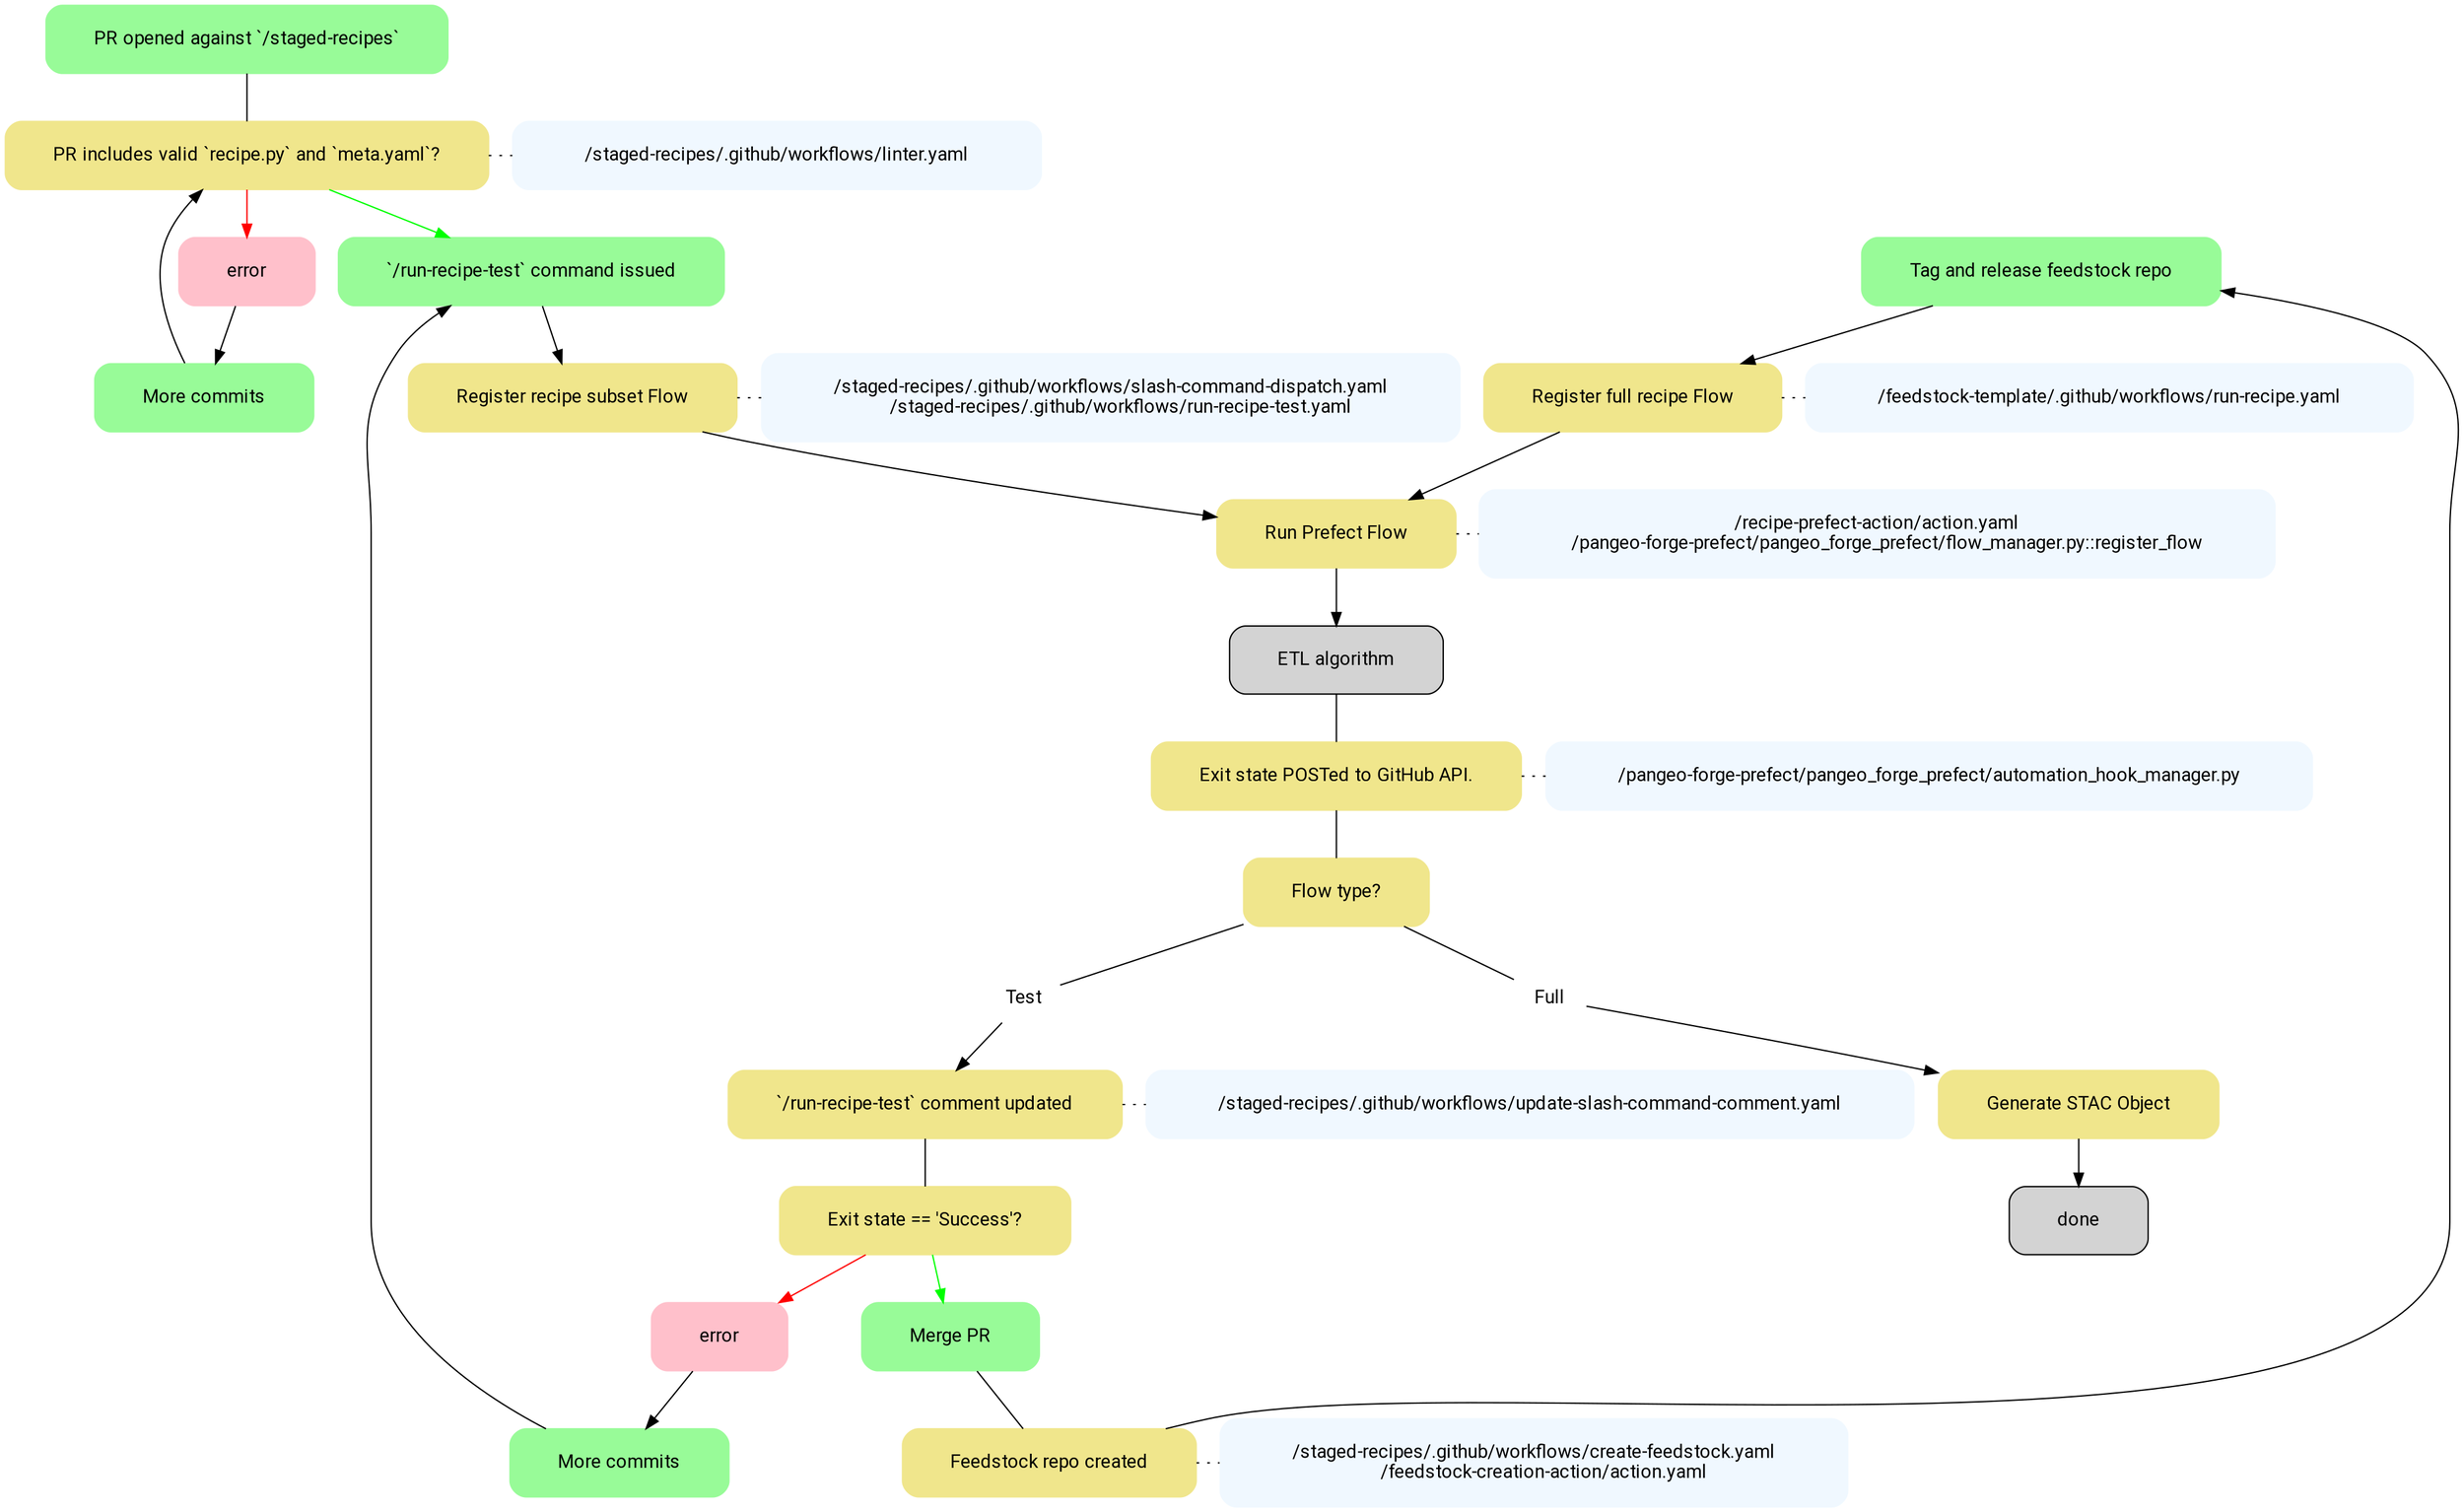digraph prof {
    node [style="filled, rounded", shape=box, fontname="Roboto", margin="0.5,0.25"];
    
    /* ------- COLOR-CODED NODE "CLASSES" ------- */
    
    /* Human actions */
    pr, commits0, commits1, runrecipetest, merge,
    release [color=palegreen];
    
    /* Execution steps, flow control, etc. */
    lintgate, registertest, runflow, flowexit, flowsuccess, updatecomment, newrepo, buildrecipe, exitgate, stac [color=khaki];
    
    /* Inline labels */
    Test, Full [color=white, margin="0,0"];
    
    /* Errors */
    error0, error1 [color=pink, label="error"];
    
    
    /* ------- NODE LABELS ------- */
    
    pr [label="PR opened against `/staged-recipes`"];
    commits0, commits1 [label="More commits"];
    lintgate [label="PR includes valid `recipe.py` and `meta.yaml`?"]
    runrecipetest [label="`/run-recipe-test` command issued"]
    registertest [label="Register recipe subset Flow"]
    runflow [label="Run Prefect Flow"]
    etl [label="ETL algorithm"]
    flowexit [label="Exit state POSTed to GitHub API."]
    updatecomment [label="`/run-recipe-test` comment updated"]
    flowsuccess [label="Exit state == 'Success'?"]
    merge [label="Merge PR"]
    newrepo [label="Feedstock repo created"]
    release [label="Tag and release feedstock repo"]
    buildrecipe [label="Register full recipe Flow"]
    exitgate [label="Flow type?"]
    stac [label="Generate STAC Object"]
    
    /* ------- GRAPH CONNECTIONS ------- */
    
    /* Control flow connections */
    
    pr -> lintgate [arrowhead=none]
    lintgate -> error0 [color=red]
    error0  -> commits0
    commits0 -> lintgate
    lintgate -> runrecipetest [color=green]
    runrecipetest -> registertest
    registertest -> runflow
    runflow -> etl
    etl -> flowexit [arrowhead=none]
    flowexit -> exitgate [arrowhead=none]
    exitgate -> Test [arrowhead=none]
    Test -> updatecomment
    exitgate -> Full [arrowhead=none]
    Full -> stac
    stac -> done
    updatecomment -> flowsuccess [arrowhead=none]
    flowsuccess -> error1 [color=red]
    error1 -> commits1
    commits1 -> runrecipetest
    flowsuccess -> merge [color=green]
    merge -> newrepo [arrowhead=none]
    newrepo -> release
    release -> buildrecipe
    buildrecipe -> runflow
    
    {rank = same; registertest; buildrecipe;}
    {rank = same; runrecipetest; release;}
    
    /* ------- CALL STACK -------      */

    
    # Styling
    
    linter, registertest_stack, slashcmd, automationhook, 
    updatecomment_stack, newrepo_stack, buildrecipe_stack [color=aliceblue, margin="0.75,0.25"];
    
    # Labels
    
    linter [label="/staged-recipes/.github/workflows/linter.yaml"]
    
    registertest_stack [label="/staged-recipes/.github/workflows/slash-command-dispatch.yaml
    /staged-recipes/.github/workflows/run-recipe-test.yaml"]
    
    slashcmd [label="/recipe-prefect-action/action.yaml
    /pangeo-forge-prefect/pangeo_forge_prefect/flow_manager.py::register_flow"]
    
    automationhook [label="/pangeo-forge-prefect/pangeo_forge_prefect/automation_hook_manager.py"]
    
    updatecomment_stack [label="/staged-recipes/.github/workflows/update-slash-command-comment.yaml"]
    
    newrepo_stack [label="/staged-recipes/.github/workflows/create-feedstock.yaml
    /feedstock-creation-action/action.yaml"]
    
    buildrecipe_stack [label="/feedstock-template/.github/workflows/run-recipe.yaml"]

    # Call stack connections 
    
    lintgate -> linter [arrowhead=none, style=dotted]
    registertest -> registertest_stack [arrowhead=none, style=dotted]
    runflow -> slashcmd [arrowhead=none, style=dotted]
    flowexit -> automationhook [arrowhead=none, style=dotted]
    updatecomment -> updatecomment_stack [arrowhead=none, style=dotted]
    newrepo -> newrepo_stack [arrowhead=none, style=dotted]
    buildrecipe -> buildrecipe_stack [arrowhead=none, style=dotted]
    
    {rank = same; lintgate; linter;}
    {rank = same; registertest; registertest_stack;}
    {rank = same; runflow; slashcmd;}
    {rank = same; flowexit; automationhook;}
    {rank = same; updatecomment; updatecomment_stack;}
    {rank = same; newrepo; newrepo_stack;}
    {rank = same; buildrecipe; buildrecipe_stack;}
}


